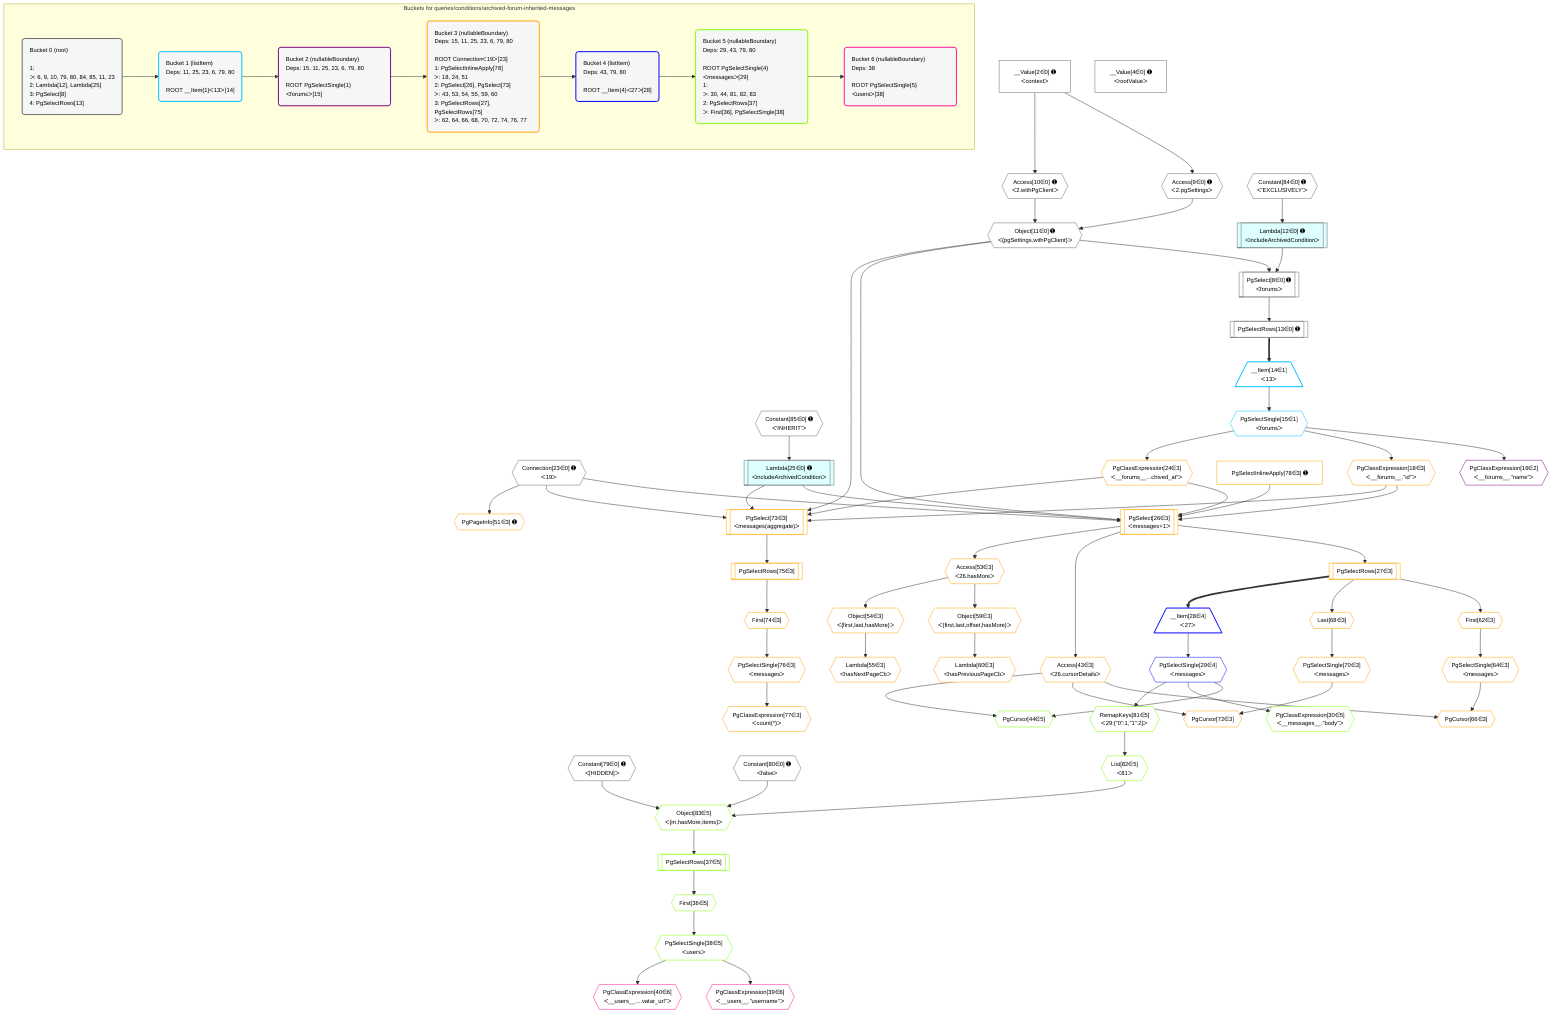 %%{init: {'themeVariables': { 'fontSize': '12px'}}}%%
graph TD
    classDef path fill:#eee,stroke:#000,color:#000
    classDef plan fill:#fff,stroke-width:1px,color:#000
    classDef itemplan fill:#fff,stroke-width:2px,color:#000
    classDef unbatchedplan fill:#dff,stroke-width:1px,color:#000
    classDef sideeffectplan fill:#fcc,stroke-width:2px,color:#000
    classDef bucket fill:#f6f6f6,color:#000,stroke-width:2px,text-align:left


    %% plan dependencies
    PgSelect8[["PgSelect[8∈0] ➊<br />ᐸforumsᐳ"]]:::plan
    Object11{{"Object[11∈0] ➊<br />ᐸ{pgSettings,withPgClient}ᐳ"}}:::plan
    Lambda12[["Lambda[12∈0] ➊<br />ᐸincludeArchivedConditionᐳ"]]:::unbatchedplan
    Object11 & Lambda12 --> PgSelect8
    Access9{{"Access[9∈0] ➊<br />ᐸ2.pgSettingsᐳ"}}:::plan
    Access10{{"Access[10∈0] ➊<br />ᐸ2.withPgClientᐳ"}}:::plan
    Access9 & Access10 --> Object11
    Connection23{{"Connection[23∈0] ➊<br />ᐸ19ᐳ"}}:::plan
    __Value2["__Value[2∈0] ➊<br />ᐸcontextᐳ"]:::plan
    __Value2 --> Access9
    __Value2 --> Access10
    Constant84{{"Constant[84∈0] ➊<br />ᐸ'EXCLUSIVELY'ᐳ"}}:::plan
    Constant84 --> Lambda12
    PgSelectRows13[["PgSelectRows[13∈0] ➊"]]:::plan
    PgSelect8 --> PgSelectRows13
    Lambda25[["Lambda[25∈0] ➊<br />ᐸincludeArchivedConditionᐳ"]]:::unbatchedplan
    Constant85{{"Constant[85∈0] ➊<br />ᐸ'INHERIT'ᐳ"}}:::plan
    Constant85 --> Lambda25
    __Value4["__Value[4∈0] ➊<br />ᐸrootValueᐳ"]:::plan
    Constant79{{"Constant[79∈0] ➊<br />ᐸ[HIDDEN]ᐳ"}}:::plan
    Constant80{{"Constant[80∈0] ➊<br />ᐸfalseᐳ"}}:::plan
    __Item14[/"__Item[14∈1]<br />ᐸ13ᐳ"\]:::itemplan
    PgSelectRows13 ==> __Item14
    PgSelectSingle15{{"PgSelectSingle[15∈1]<br />ᐸforumsᐳ"}}:::plan
    __Item14 --> PgSelectSingle15
    PgClassExpression16{{"PgClassExpression[16∈2]<br />ᐸ__forums__.”name”ᐳ"}}:::plan
    PgSelectSingle15 --> PgClassExpression16
    PgSelect26[["PgSelect[26∈3]<br />ᐸmessages+1ᐳ"]]:::plan
    PgClassExpression18{{"PgClassExpression[18∈3]<br />ᐸ__forums__.”id”ᐳ"}}:::plan
    PgClassExpression24{{"PgClassExpression[24∈3]<br />ᐸ__forums__...chived_at”ᐳ"}}:::plan
    PgSelectInlineApply78["PgSelectInlineApply[78∈3] ➊"]:::plan
    Object11 & PgClassExpression18 & PgClassExpression24 & Lambda25 & Connection23 & PgSelectInlineApply78 --> PgSelect26
    PgSelect73[["PgSelect[73∈3]<br />ᐸmessages(aggregate)ᐳ"]]:::plan
    Object11 & PgClassExpression18 & PgClassExpression24 & Lambda25 & Connection23 --> PgSelect73
    Object59{{"Object[59∈3]<br />ᐸ{first,last,offset,hasMore}ᐳ"}}:::plan
    Access53{{"Access[53∈3]<br />ᐸ26.hasMoreᐳ"}}:::plan
    Access53 --> Object59
    Object54{{"Object[54∈3]<br />ᐸ{first,last,hasMore}ᐳ"}}:::plan
    Access53 --> Object54
    PgCursor66{{"PgCursor[66∈3]"}}:::plan
    PgSelectSingle64{{"PgSelectSingle[64∈3]<br />ᐸmessagesᐳ"}}:::plan
    Access43{{"Access[43∈3]<br />ᐸ26.cursorDetailsᐳ"}}:::plan
    PgSelectSingle64 & Access43 --> PgCursor66
    PgCursor72{{"PgCursor[72∈3]"}}:::plan
    PgSelectSingle70{{"PgSelectSingle[70∈3]<br />ᐸmessagesᐳ"}}:::plan
    PgSelectSingle70 & Access43 --> PgCursor72
    PgSelectSingle15 --> PgClassExpression18
    PgSelectSingle15 --> PgClassExpression24
    PgSelectRows27[["PgSelectRows[27∈3]"]]:::plan
    PgSelect26 --> PgSelectRows27
    PgSelect26 --> Access43
    PgPageInfo51{{"PgPageInfo[51∈3] ➊"}}:::plan
    Connection23 --> PgPageInfo51
    PgSelect26 --> Access53
    Lambda55{{"Lambda[55∈3]<br />ᐸhasNextPageCbᐳ"}}:::plan
    Object54 --> Lambda55
    Lambda60{{"Lambda[60∈3]<br />ᐸhasPreviousPageCbᐳ"}}:::plan
    Object59 --> Lambda60
    First62{{"First[62∈3]"}}:::plan
    PgSelectRows27 --> First62
    First62 --> PgSelectSingle64
    Last68{{"Last[68∈3]"}}:::plan
    PgSelectRows27 --> Last68
    Last68 --> PgSelectSingle70
    First74{{"First[74∈3]"}}:::plan
    PgSelectRows75[["PgSelectRows[75∈3]"]]:::plan
    PgSelectRows75 --> First74
    PgSelect73 --> PgSelectRows75
    PgSelectSingle76{{"PgSelectSingle[76∈3]<br />ᐸmessagesᐳ"}}:::plan
    First74 --> PgSelectSingle76
    PgClassExpression77{{"PgClassExpression[77∈3]<br />ᐸcount(*)ᐳ"}}:::plan
    PgSelectSingle76 --> PgClassExpression77
    __Item28[/"__Item[28∈4]<br />ᐸ27ᐳ"\]:::itemplan
    PgSelectRows27 ==> __Item28
    PgSelectSingle29{{"PgSelectSingle[29∈4]<br />ᐸmessagesᐳ"}}:::plan
    __Item28 --> PgSelectSingle29
    Object83{{"Object[83∈5]<br />ᐸ{m,hasMore,items}ᐳ"}}:::plan
    List82{{"List[82∈5]<br />ᐸ81ᐳ"}}:::plan
    Constant79 & Constant80 & List82 --> Object83
    PgCursor44{{"PgCursor[44∈5]"}}:::plan
    PgSelectSingle29 & Access43 --> PgCursor44
    PgClassExpression30{{"PgClassExpression[30∈5]<br />ᐸ__messages__.”body”ᐳ"}}:::plan
    PgSelectSingle29 --> PgClassExpression30
    First36{{"First[36∈5]"}}:::plan
    PgSelectRows37[["PgSelectRows[37∈5]"]]:::plan
    PgSelectRows37 --> First36
    Object83 --> PgSelectRows37
    PgSelectSingle38{{"PgSelectSingle[38∈5]<br />ᐸusersᐳ"}}:::plan
    First36 --> PgSelectSingle38
    RemapKeys81{{"RemapKeys[81∈5]<br />ᐸ29:{”0”:1,”1”:2}ᐳ"}}:::plan
    PgSelectSingle29 --> RemapKeys81
    RemapKeys81 --> List82
    PgClassExpression39{{"PgClassExpression[39∈6]<br />ᐸ__users__.”username”ᐳ"}}:::plan
    PgSelectSingle38 --> PgClassExpression39
    PgClassExpression40{{"PgClassExpression[40∈6]<br />ᐸ__users__....vatar_url”ᐳ"}}:::plan
    PgSelectSingle38 --> PgClassExpression40

    %% define steps

    subgraph "Buckets for queries/conditions/archived-forum-inherited-messages"
    Bucket0("Bucket 0 (root)<br /><br />1: <br />ᐳ: 6, 9, 10, 79, 80, 84, 85, 11, 23<br />2: Lambda[12], Lambda[25]<br />3: PgSelect[8]<br />4: PgSelectRows[13]"):::bucket
    classDef bucket0 stroke:#696969
    class Bucket0,__Value2,__Value4,PgSelect8,Access9,Access10,Object11,Lambda12,PgSelectRows13,Connection23,Lambda25,Constant79,Constant80,Constant84,Constant85 bucket0
    Bucket1("Bucket 1 (listItem)<br />Deps: 11, 25, 23, 6, 79, 80<br /><br />ROOT __Item{1}ᐸ13ᐳ[14]"):::bucket
    classDef bucket1 stroke:#00bfff
    class Bucket1,__Item14,PgSelectSingle15 bucket1
    Bucket2("Bucket 2 (nullableBoundary)<br />Deps: 15, 11, 25, 23, 6, 79, 80<br /><br />ROOT PgSelectSingle{1}ᐸforumsᐳ[15]"):::bucket
    classDef bucket2 stroke:#7f007f
    class Bucket2,PgClassExpression16 bucket2
    Bucket3("Bucket 3 (nullableBoundary)<br />Deps: 15, 11, 25, 23, 6, 79, 80<br /><br />ROOT Connectionᐸ19ᐳ[23]<br />1: PgSelectInlineApply[78]<br />ᐳ: 18, 24, 51<br />2: PgSelect[26], PgSelect[73]<br />ᐳ: 43, 53, 54, 55, 59, 60<br />3: PgSelectRows[27], PgSelectRows[75]<br />ᐳ: 62, 64, 66, 68, 70, 72, 74, 76, 77"):::bucket
    classDef bucket3 stroke:#ffa500
    class Bucket3,PgClassExpression18,PgClassExpression24,PgSelect26,PgSelectRows27,Access43,PgPageInfo51,Access53,Object54,Lambda55,Object59,Lambda60,First62,PgSelectSingle64,PgCursor66,Last68,PgSelectSingle70,PgCursor72,PgSelect73,First74,PgSelectRows75,PgSelectSingle76,PgClassExpression77,PgSelectInlineApply78 bucket3
    Bucket4("Bucket 4 (listItem)<br />Deps: 43, 79, 80<br /><br />ROOT __Item{4}ᐸ27ᐳ[28]"):::bucket
    classDef bucket4 stroke:#0000ff
    class Bucket4,__Item28,PgSelectSingle29 bucket4
    Bucket5("Bucket 5 (nullableBoundary)<br />Deps: 29, 43, 79, 80<br /><br />ROOT PgSelectSingle{4}ᐸmessagesᐳ[29]<br />1: <br />ᐳ: 30, 44, 81, 82, 83<br />2: PgSelectRows[37]<br />ᐳ: First[36], PgSelectSingle[38]"):::bucket
    classDef bucket5 stroke:#7fff00
    class Bucket5,PgClassExpression30,First36,PgSelectRows37,PgSelectSingle38,PgCursor44,RemapKeys81,List82,Object83 bucket5
    Bucket6("Bucket 6 (nullableBoundary)<br />Deps: 38<br /><br />ROOT PgSelectSingle{5}ᐸusersᐳ[38]"):::bucket
    classDef bucket6 stroke:#ff1493
    class Bucket6,PgClassExpression39,PgClassExpression40 bucket6
    Bucket0 --> Bucket1
    Bucket1 --> Bucket2
    Bucket2 --> Bucket3
    Bucket3 --> Bucket4
    Bucket4 --> Bucket5
    Bucket5 --> Bucket6
    end